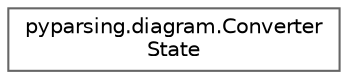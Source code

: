 digraph "Graphical Class Hierarchy"
{
 // LATEX_PDF_SIZE
  bgcolor="transparent";
  edge [fontname=Helvetica,fontsize=10,labelfontname=Helvetica,labelfontsize=10];
  node [fontname=Helvetica,fontsize=10,shape=box,height=0.2,width=0.4];
  rankdir="LR";
  Node0 [id="Node000000",label="pyparsing.diagram.Converter\lState",height=0.2,width=0.4,color="grey40", fillcolor="white", style="filled",URL="$dd/d4c/classpyparsing_1_1diagram_1_1ConverterState.html",tooltip=" "];
}
